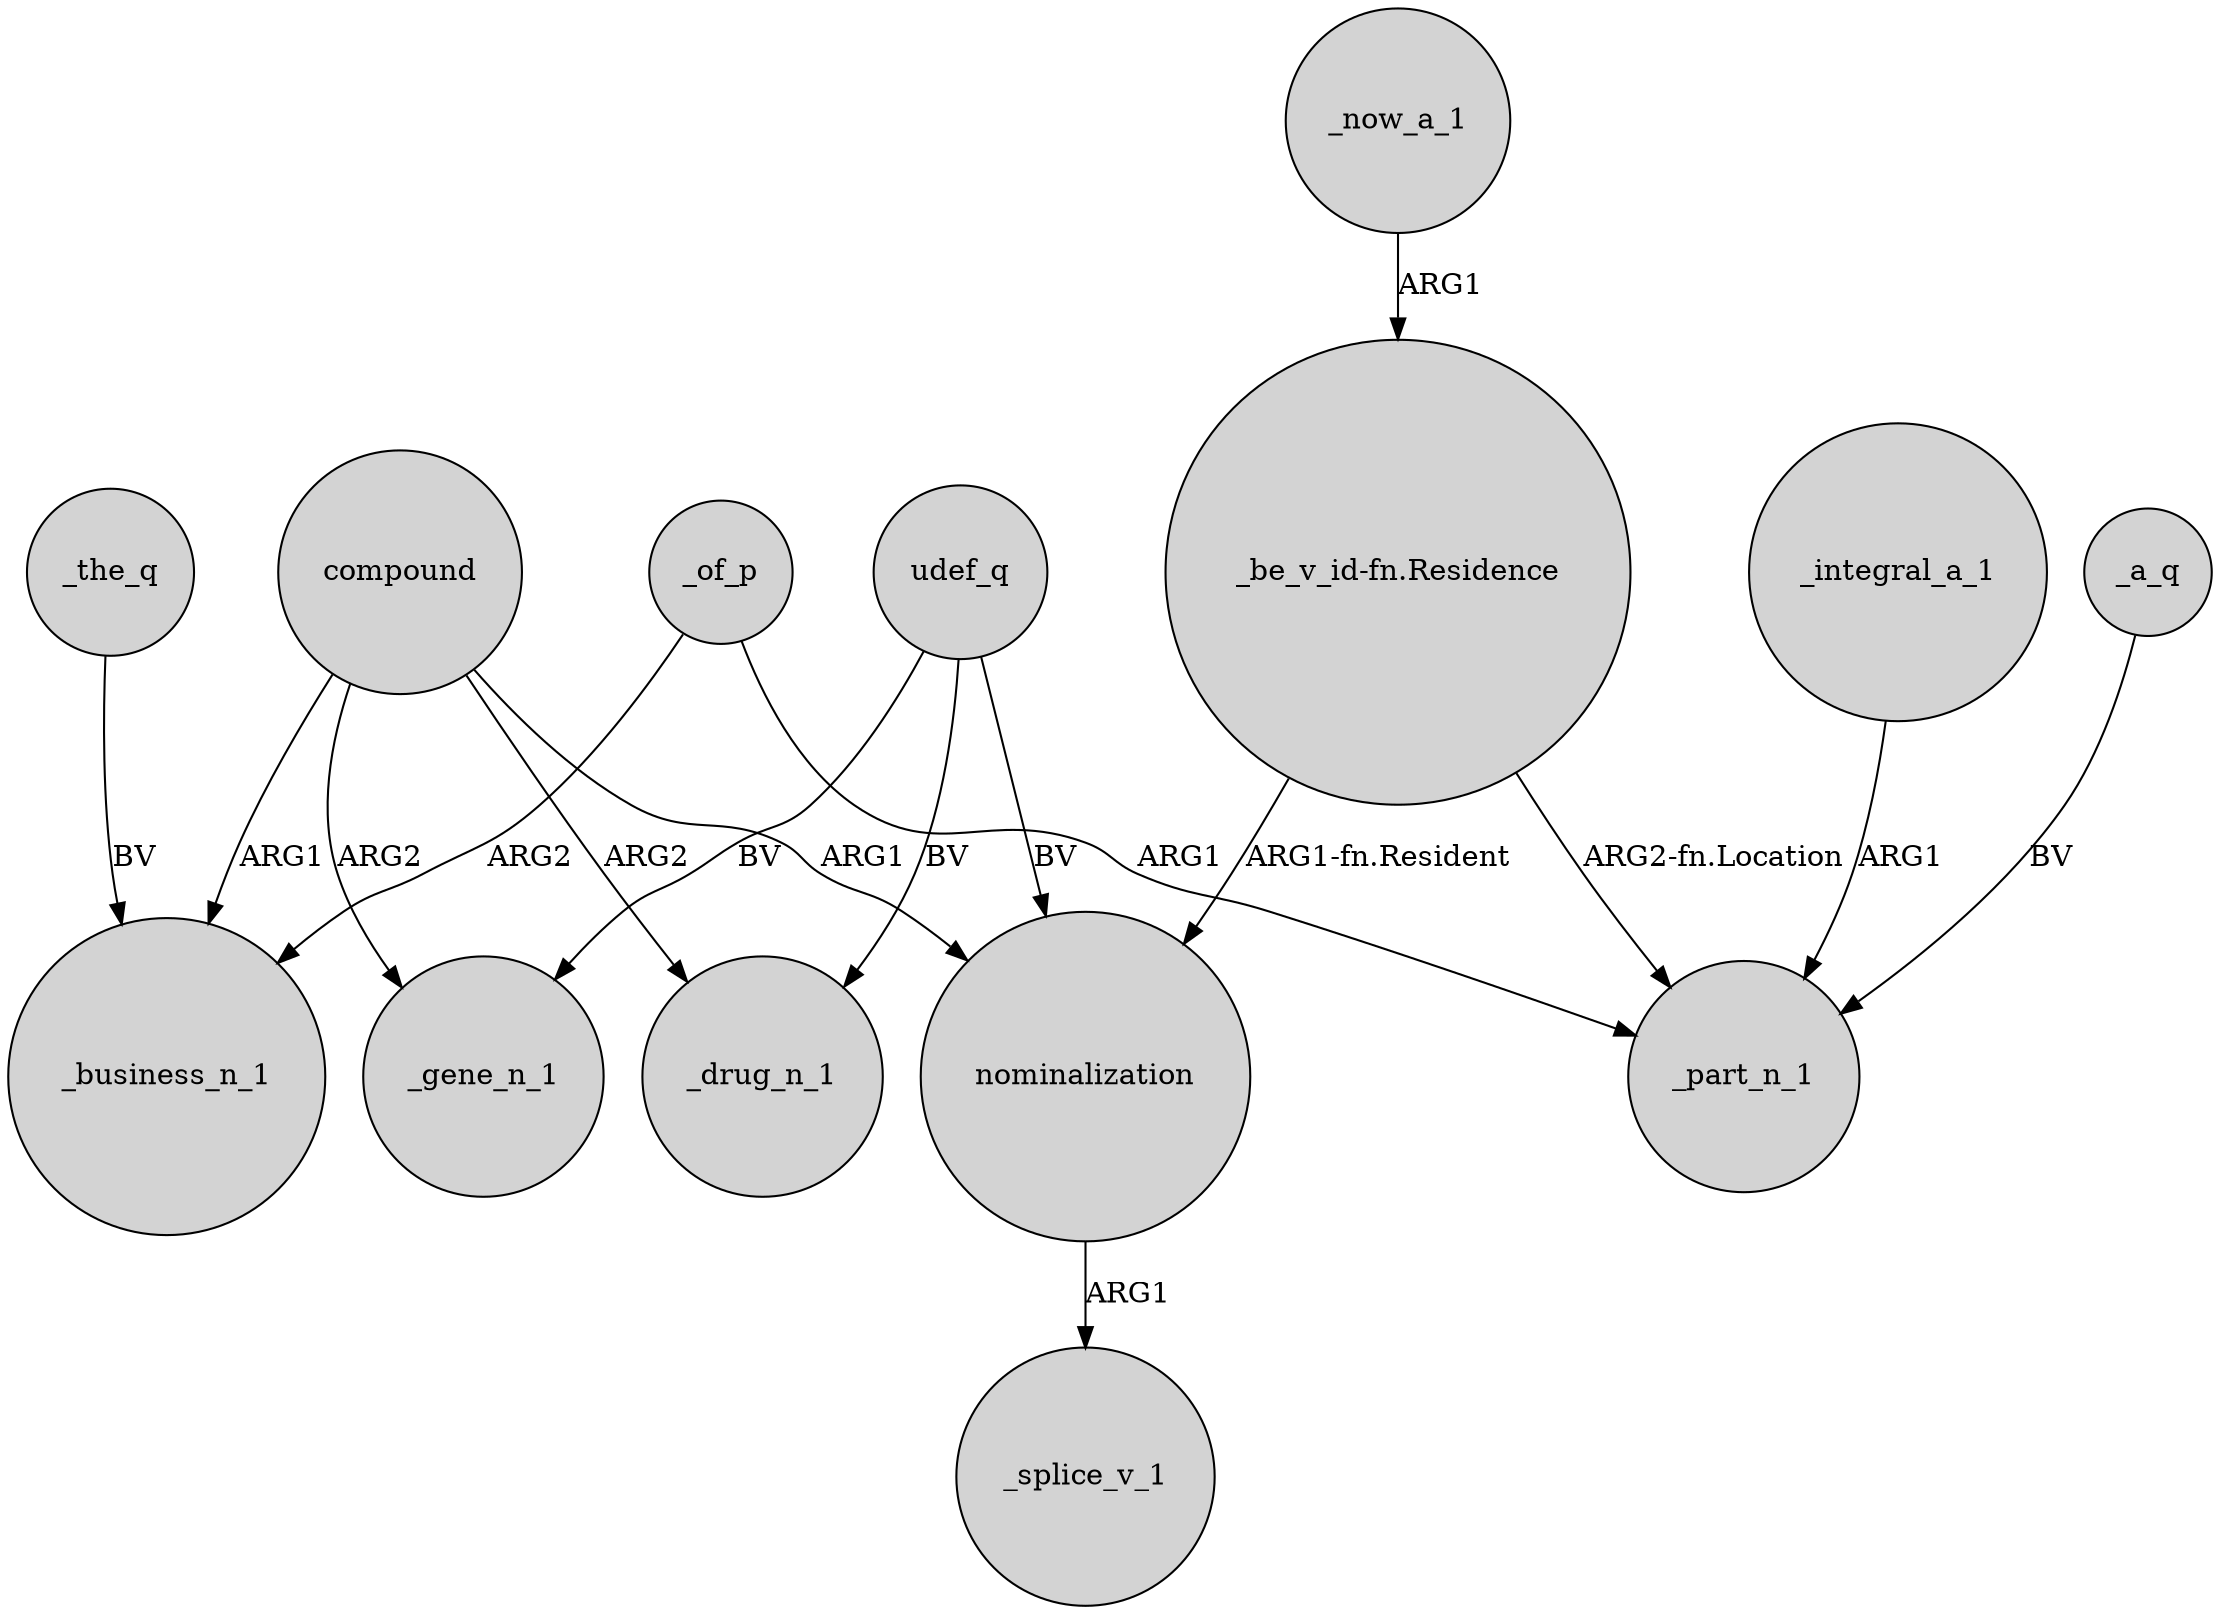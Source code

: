 digraph {
	node [shape=circle style=filled]
	_of_p -> _business_n_1 [label=ARG2]
	"_be_v_id-fn.Residence" -> _part_n_1 [label="ARG2-fn.Location"]
	compound -> _gene_n_1 [label=ARG2]
	nominalization -> _splice_v_1 [label=ARG1]
	compound -> _business_n_1 [label=ARG1]
	udef_q -> _drug_n_1 [label=BV]
	_a_q -> _part_n_1 [label=BV]
	"_be_v_id-fn.Residence" -> nominalization [label="ARG1-fn.Resident"]
	compound -> _drug_n_1 [label=ARG2]
	_integral_a_1 -> _part_n_1 [label=ARG1]
	compound -> nominalization [label=ARG1]
	_of_p -> _part_n_1 [label=ARG1]
	_now_a_1 -> "_be_v_id-fn.Residence" [label=ARG1]
	udef_q -> _gene_n_1 [label=BV]
	udef_q -> nominalization [label=BV]
	_the_q -> _business_n_1 [label=BV]
}
